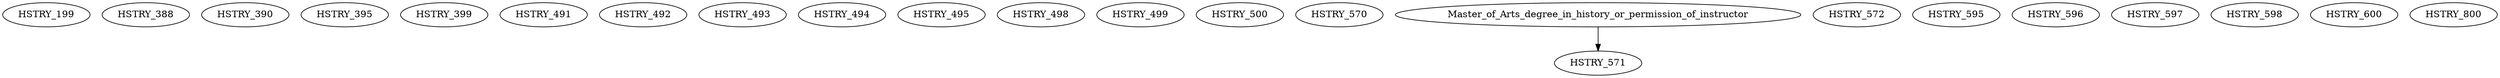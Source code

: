 digraph G {
    HSTRY_199;
    HSTRY_388;
    HSTRY_390;
    HSTRY_395;
    HSTRY_399;
    HSTRY_491;
    HSTRY_492;
    HSTRY_493;
    HSTRY_494;
    HSTRY_495;
    HSTRY_498;
    HSTRY_499;
    HSTRY_500;
    HSTRY_570;
    edge [color=black];
    Master_of_Arts_degree_in_history_or_permission_of_instructor -> HSTRY_571;
    HSTRY_572;
    HSTRY_595;
    HSTRY_596;
    HSTRY_597;
    HSTRY_598;
    HSTRY_600;
    HSTRY_800;
}
